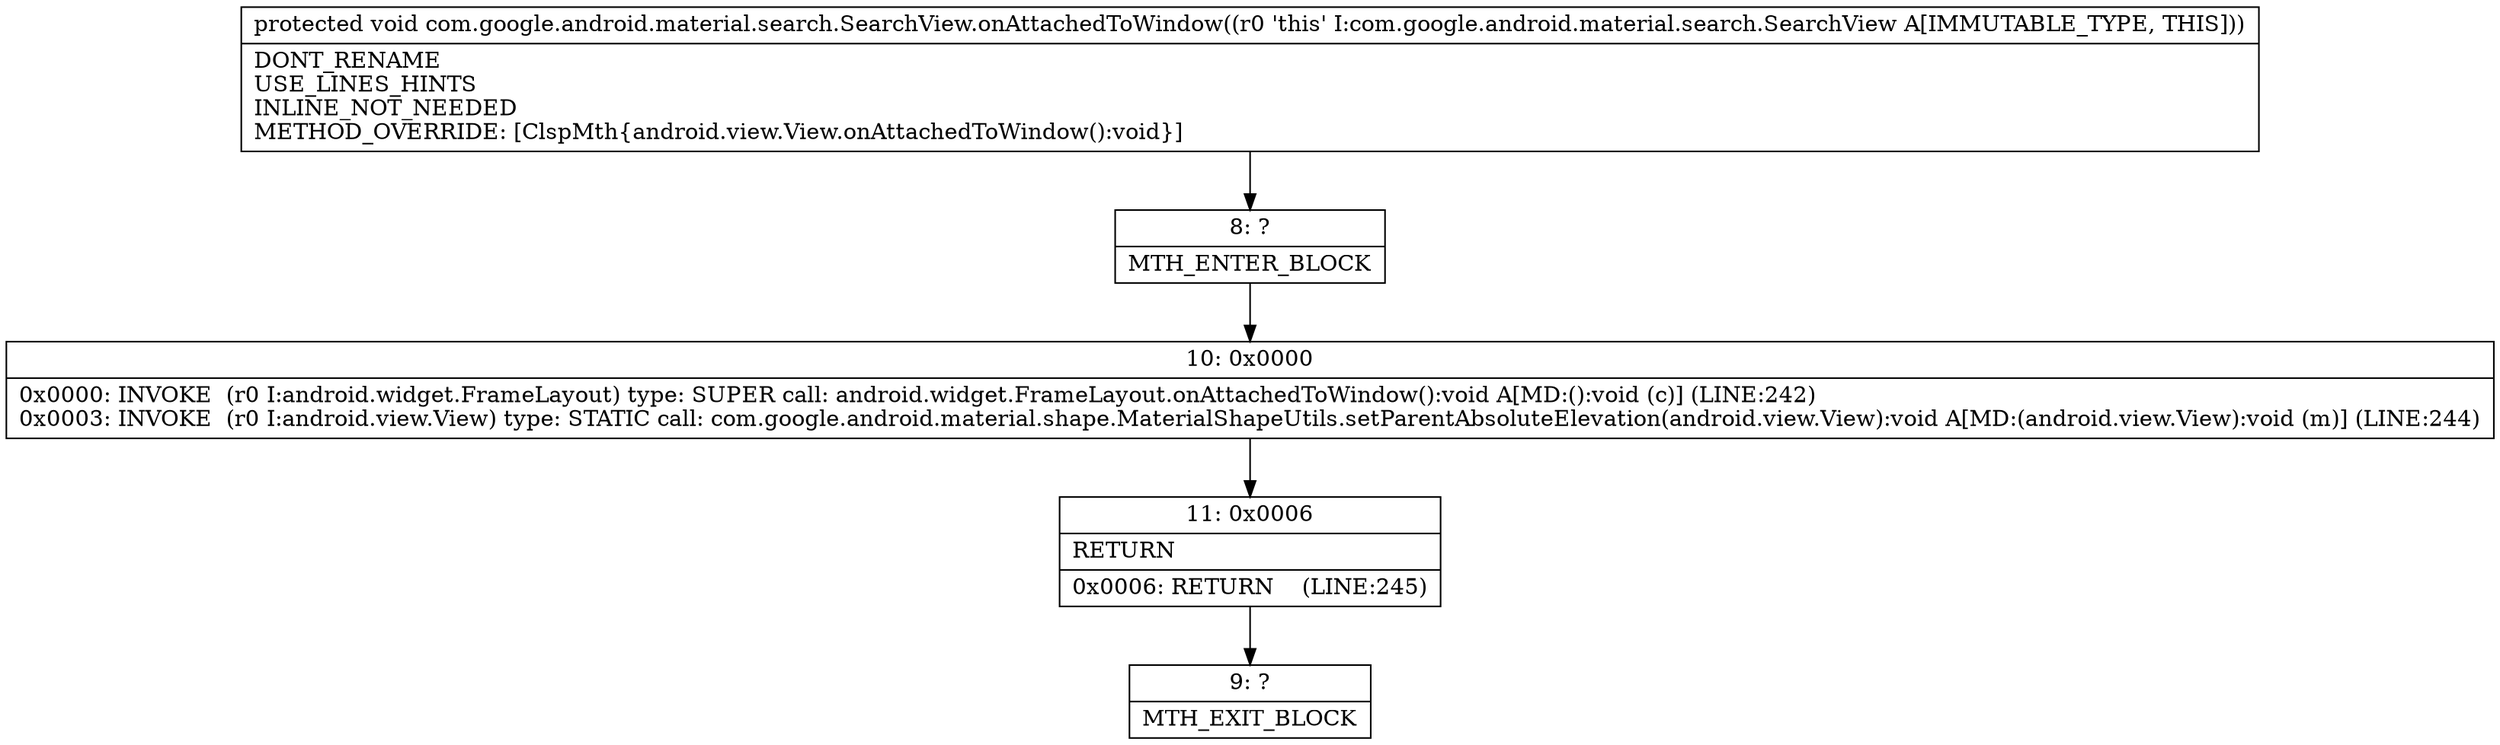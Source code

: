 digraph "CFG forcom.google.android.material.search.SearchView.onAttachedToWindow()V" {
Node_8 [shape=record,label="{8\:\ ?|MTH_ENTER_BLOCK\l}"];
Node_10 [shape=record,label="{10\:\ 0x0000|0x0000: INVOKE  (r0 I:android.widget.FrameLayout) type: SUPER call: android.widget.FrameLayout.onAttachedToWindow():void A[MD:():void (c)] (LINE:242)\l0x0003: INVOKE  (r0 I:android.view.View) type: STATIC call: com.google.android.material.shape.MaterialShapeUtils.setParentAbsoluteElevation(android.view.View):void A[MD:(android.view.View):void (m)] (LINE:244)\l}"];
Node_11 [shape=record,label="{11\:\ 0x0006|RETURN\l|0x0006: RETURN    (LINE:245)\l}"];
Node_9 [shape=record,label="{9\:\ ?|MTH_EXIT_BLOCK\l}"];
MethodNode[shape=record,label="{protected void com.google.android.material.search.SearchView.onAttachedToWindow((r0 'this' I:com.google.android.material.search.SearchView A[IMMUTABLE_TYPE, THIS]))  | DONT_RENAME\lUSE_LINES_HINTS\lINLINE_NOT_NEEDED\lMETHOD_OVERRIDE: [ClspMth\{android.view.View.onAttachedToWindow():void\}]\l}"];
MethodNode -> Node_8;Node_8 -> Node_10;
Node_10 -> Node_11;
Node_11 -> Node_9;
}

